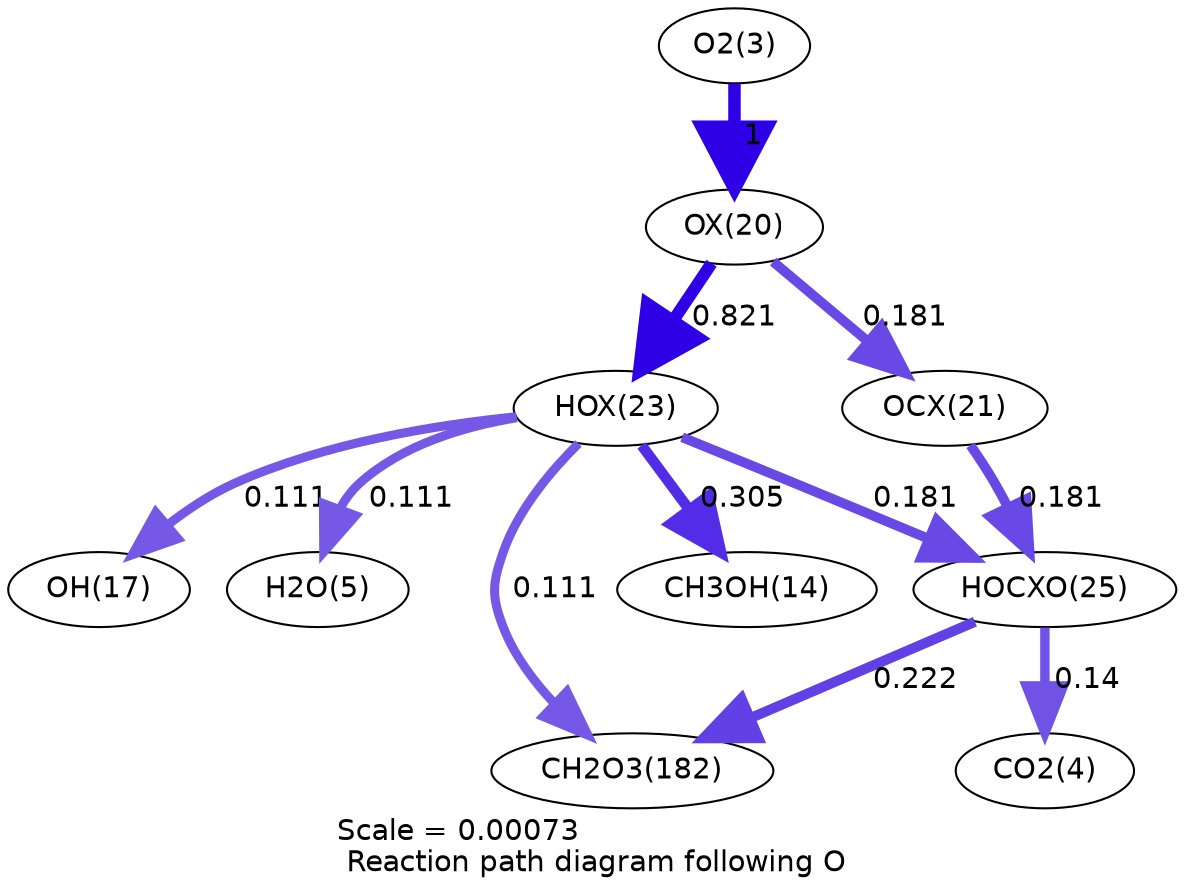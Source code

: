 digraph reaction_paths {
center=1;
s5 -> s32[fontname="Helvetica", penwidth=6, arrowsize=3, color="0.7, 1.5, 0.9"
, label=" 1"];
s32 -> s35[fontname="Helvetica", penwidth=5.85, arrowsize=2.93, color="0.7, 1.32, 0.9"
, label=" 0.821"];
s32 -> s33[fontname="Helvetica", penwidth=4.71, arrowsize=2.35, color="0.7, 0.681, 0.9"
, label=" 0.181"];
s35 -> s16[fontname="Helvetica", penwidth=5.1, arrowsize=2.55, color="0.7, 0.805, 0.9"
, label=" 0.305"];
s35 -> s19[fontname="Helvetica", penwidth=4.34, arrowsize=2.17, color="0.7, 0.611, 0.9"
, label=" 0.111"];
s35 -> s7[fontname="Helvetica", penwidth=4.34, arrowsize=2.17, color="0.7, 0.611, 0.9"
, label=" 0.111"];
s35 -> s37[fontname="Helvetica", penwidth=4.71, arrowsize=2.36, color="0.7, 0.681, 0.9"
, label=" 0.181"];
s35 -> s28[fontname="Helvetica", penwidth=4.34, arrowsize=2.17, color="0.7, 0.611, 0.9"
, label=" 0.111"];
s33 -> s37[fontname="Helvetica", penwidth=4.71, arrowsize=2.36, color="0.7, 0.681, 0.9"
, label=" 0.181"];
s37 -> s6[fontname="Helvetica", penwidth=4.52, arrowsize=2.26, color="0.7, 0.64, 0.9"
, label=" 0.14"];
s37 -> s28[fontname="Helvetica", penwidth=4.87, arrowsize=2.43, color="0.7, 0.722, 0.9"
, label=" 0.222"];
s5 [ fontname="Helvetica", label="O2(3)"];
s6 [ fontname="Helvetica", label="CO2(4)"];
s7 [ fontname="Helvetica", label="H2O(5)"];
s16 [ fontname="Helvetica", label="CH3OH(14)"];
s19 [ fontname="Helvetica", label="OH(17)"];
s28 [ fontname="Helvetica", label="CH2O3(182)"];
s32 [ fontname="Helvetica", label="OX(20)"];
s33 [ fontname="Helvetica", label="OCX(21)"];
s35 [ fontname="Helvetica", label="HOX(23)"];
s37 [ fontname="Helvetica", label="HOCXO(25)"];
 label = "Scale = 0.00073\l Reaction path diagram following O";
 fontname = "Helvetica";
}
